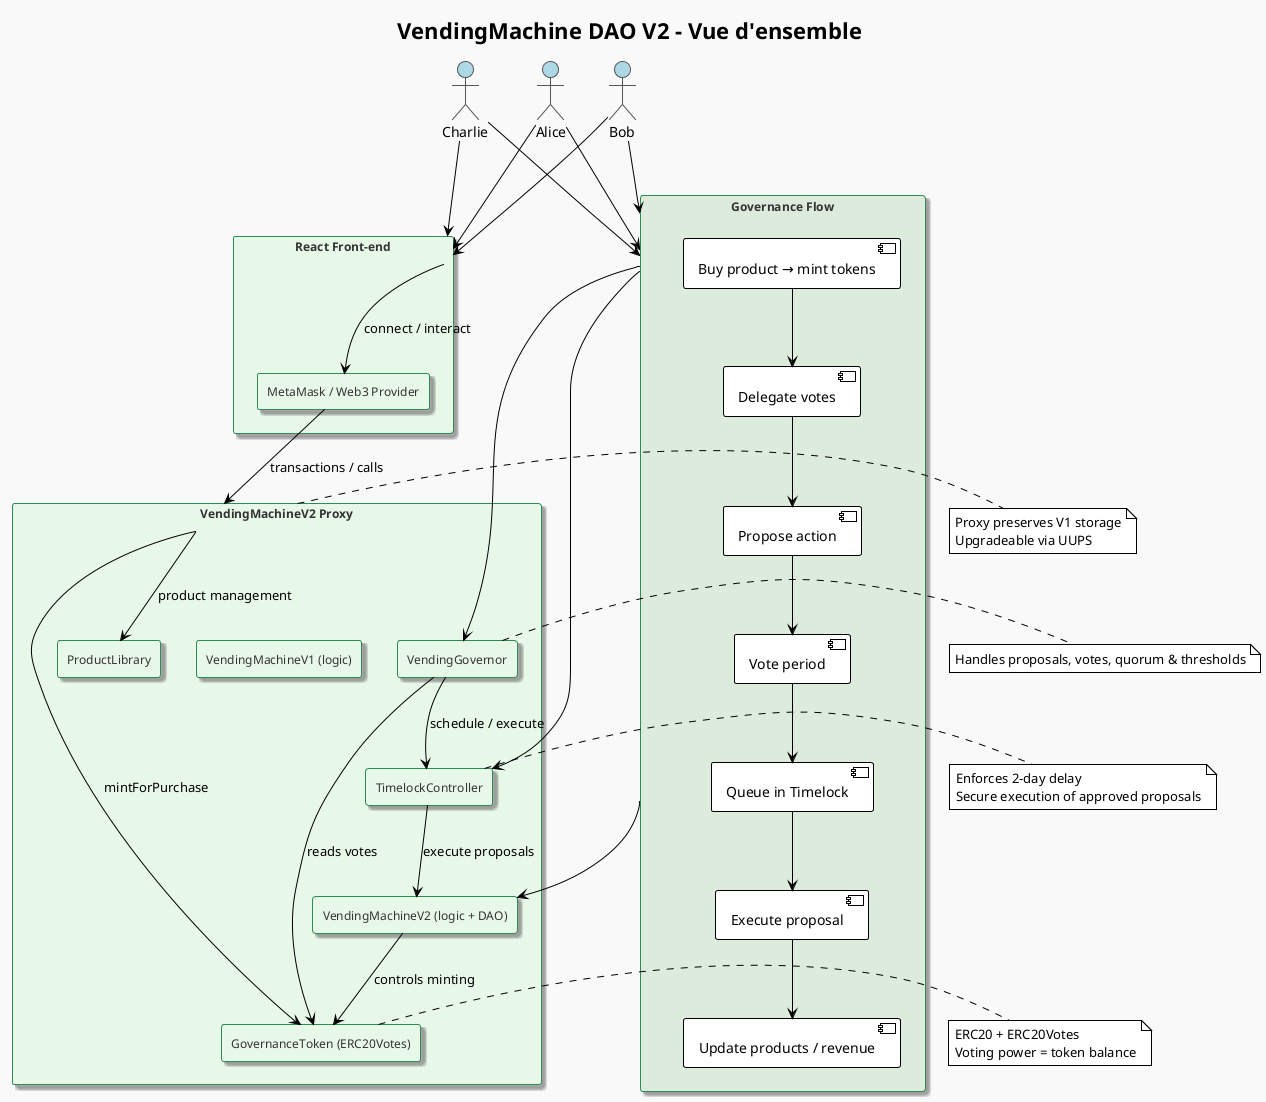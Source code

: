 @startuml VendingMachineV2_Overview
!theme plain
skinparam backgroundColor #F9F9F9
skinparam rectangle {
  BackgroundColor #E8F8E8
  BorderColor #2E8B57
  FontColor #333333
  FontSize 12
  shadowing true
}
skinparam actor {
  BackgroundColor #ADD8E6
  FontColor #000000
  BorderColor #555555
}

title VendingMachine DAO V2 - Vue d'ensemble

' === Utilisateurs ===
actor Alice as A
actor Bob as B
actor Charlie as C

' === Front-end / Interface ===
rectangle "React Front-end" as FE {
  rectangle "MetaMask / Web3 Provider" as MM
  FE --> MM : connect / interact
}

' === Smart Contracts ===
rectangle "VendingMachineV2 Proxy" as VMProxy {
  rectangle "VendingMachineV1 (logic)" as V1
  rectangle "VendingMachineV2 (logic + DAO)" as V2
  rectangle "ProductLibrary" as Lib
  rectangle "GovernanceToken (ERC20Votes)" as Token
  rectangle "VendingGovernor" as Governor
  rectangle "TimelockController" as Timelock
}

' === Relations Utilisateurs -> Contracts ===
A --> FE
B --> FE
C --> FE
MM --> VMProxy : transactions / calls

' === Core flows ===
VMProxy --> Lib : product management
VMProxy --> Token : mintForPurchase
V2 --> Token : controls minting
Governor --> Token : reads votes
Governor --> Timelock : schedule / execute
Timelock --> V2 : execute proposals

' === Sequence / Lifecycle simplified ===
rectangle "Governance Flow" as GF #DCEBDC {
  [Buy product → mint tokens] --> [Delegate votes]
  [Delegate votes] --> [Propose action]
  [Propose action] --> [Vote period]
  [Vote period] --> [Queue in Timelock]
  [Queue in Timelock] --> [Execute proposal]
  [Execute proposal] --> [Update products / revenue]
}

' Connect governance flow to smart contracts
A --> GF
B --> GF
C --> GF
GF --> Governor
GF --> Timelock
GF --> V2

' Notes
note right of VMProxy
  Proxy preserves V1 storage
  Upgradeable via UUPS
end note

note right of Token
  ERC20 + ERC20Votes
  Voting power = token balance
end note

note right of Governor
  Handles proposals, votes, quorum & thresholds
end note

note right of Timelock
  Enforces 2-day delay
  Secure execution of approved proposals
end note

@enduml
